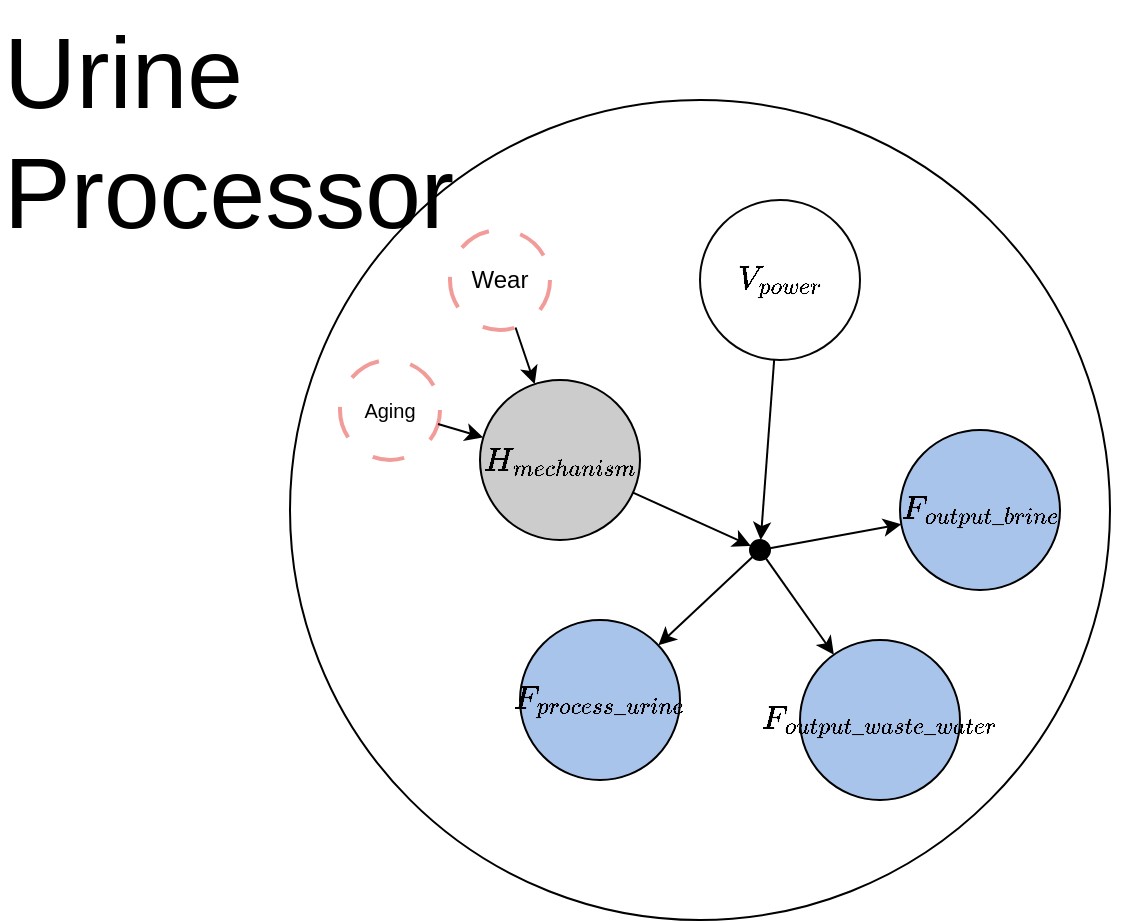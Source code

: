 <mxfile version="22.0.8" type="google">
  <diagram name="Page-1" id="rh3G6_-PAPEWU3ZlsqPR">
    <mxGraphModel grid="1" page="1" gridSize="10" guides="1" tooltips="1" connect="1" arrows="1" fold="1" pageScale="1" pageWidth="850" pageHeight="1100" math="1" shadow="0">
      <root>
        <mxCell id="0" />
        <mxCell id="1" parent="0" />
        <mxCell id="LNBtL-OUFiTYOPxDa9G3-7" value="" style="ellipse;whiteSpace=wrap;html=1;strokeColor=#000000;" vertex="1" parent="1">
          <mxGeometry x="3695" y="220" width="410" height="410" as="geometry" />
        </mxCell>
        <mxCell id="vTeC7MxBw6ICrQF9Bca6-48" value="Urine Processor" style="text;whiteSpace=wrap;html=1;fillColor=none;fontSize=50;" vertex="1" parent="1">
          <mxGeometry x="3550" y="170" width="270" height="40" as="geometry" />
        </mxCell>
        <mxCell id="LNBtL-OUFiTYOPxDa9G3-3" value="&lt;font style=&quot;font-size: 14px;&quot;&gt;$$F_{process\_urine}$$&lt;/font&gt;" style="ellipse;whiteSpace=wrap;html=1;aspect=fixed;fillColor=#A9C4EB;" vertex="1" parent="1">
          <mxGeometry x="3810" y="480" width="80" height="80" as="geometry" />
        </mxCell>
        <mxCell id="LNBtL-OUFiTYOPxDa9G3-6" value="&lt;font style=&quot;font-size: 10px;&quot;&gt;Aging&lt;/font&gt;" style="ellipse;whiteSpace=wrap;html=1;aspect=fixed;fillColor=#FFFFFF;strokeColor=#F19C99;strokeWidth=2;dashed=1;dashPattern=8 8;" vertex="1" parent="1">
          <mxGeometry x="3720" y="350" width="50" height="50" as="geometry" />
        </mxCell>
        <mxCell id="LNBtL-OUFiTYOPxDa9G3-8" value="&lt;font style=&quot;font-size: 14px;&quot;&gt;$$V_{power}$$&lt;/font&gt;" style="ellipse;whiteSpace=wrap;html=1;aspect=fixed;fillColor=#FFFFFF;strokeColor=#080505;strokeWidth=1;" vertex="1" parent="1">
          <mxGeometry x="3900" y="270" width="80" height="80" as="geometry" />
        </mxCell>
        <mxCell id="LNBtL-OUFiTYOPxDa9G3-11" value="&lt;font style=&quot;font-size: 14px;&quot;&gt;$$H_{mechanism}$$&lt;/font&gt;" style="ellipse;whiteSpace=wrap;html=1;aspect=fixed;fillColor=#CCCCCC;" vertex="1" parent="1">
          <mxGeometry x="3790" y="360" width="80" height="80" as="geometry" />
        </mxCell>
        <mxCell id="LNBtL-OUFiTYOPxDa9G3-13" value="&lt;font style=&quot;font-size: 14px;&quot;&gt;$$F_{output\_waste\_water}$$&lt;/font&gt;" style="ellipse;whiteSpace=wrap;html=1;aspect=fixed;fillColor=#A9C4EB;" vertex="1" parent="1">
          <mxGeometry x="3950" y="490" width="80" height="80" as="geometry" />
        </mxCell>
        <mxCell id="LNBtL-OUFiTYOPxDa9G3-19" value="" style="endArrow=classic;html=1;rounded=0;" edge="1" parent="1" source="LNBtL-OUFiTYOPxDa9G3-6" target="LNBtL-OUFiTYOPxDa9G3-11">
          <mxGeometry width="50" height="50" relative="1" as="geometry">
            <mxPoint x="3770" y="490" as="sourcePoint" />
            <mxPoint x="3820" y="440" as="targetPoint" />
          </mxGeometry>
        </mxCell>
        <mxCell id="LNBtL-OUFiTYOPxDa9G3-20" value="" style="ellipse;whiteSpace=wrap;html=1;aspect=fixed;fillColor=#000000;strokeColor=#000000;" vertex="1" parent="1">
          <mxGeometry x="3925" y="440" width="10" height="10" as="geometry" />
        </mxCell>
        <mxCell id="LNBtL-OUFiTYOPxDa9G3-22" value="" style="endArrow=classic;html=1;rounded=0;" edge="1" parent="1" source="LNBtL-OUFiTYOPxDa9G3-11" target="LNBtL-OUFiTYOPxDa9G3-20">
          <mxGeometry width="50" height="50" relative="1" as="geometry">
            <mxPoint x="3935" y="415.5" as="sourcePoint" />
            <mxPoint x="3980" y="434.5" as="targetPoint" />
          </mxGeometry>
        </mxCell>
        <mxCell id="LNBtL-OUFiTYOPxDa9G3-23" value="" style="endArrow=classic;html=1;rounded=0;" edge="1" parent="1" source="LNBtL-OUFiTYOPxDa9G3-8" target="LNBtL-OUFiTYOPxDa9G3-20">
          <mxGeometry width="50" height="50" relative="1" as="geometry">
            <mxPoint x="3950" y="400" as="sourcePoint" />
            <mxPoint x="3995" y="419" as="targetPoint" />
          </mxGeometry>
        </mxCell>
        <mxCell id="LNBtL-OUFiTYOPxDa9G3-27" value="" style="endArrow=classic;html=1;rounded=0;" edge="1" parent="1" source="LNBtL-OUFiTYOPxDa9G3-20" target="LNBtL-OUFiTYOPxDa9G3-13">
          <mxGeometry width="50" height="50" relative="1" as="geometry">
            <mxPoint x="3950" y="486" as="sourcePoint" />
            <mxPoint x="4001" y="500" as="targetPoint" />
          </mxGeometry>
        </mxCell>
        <mxCell id="LNBtL-OUFiTYOPxDa9G3-28" value="" style="endArrow=classic;html=1;rounded=0;" edge="1" parent="1" source="LNBtL-OUFiTYOPxDa9G3-20" target="LNBtL-OUFiTYOPxDa9G3-3">
          <mxGeometry width="50" height="50" relative="1" as="geometry">
            <mxPoint x="3909" y="450" as="sourcePoint" />
            <mxPoint x="3960" y="464" as="targetPoint" />
          </mxGeometry>
        </mxCell>
        <mxCell id="LNBtL-OUFiTYOPxDa9G3-29" value="Wear" style="ellipse;whiteSpace=wrap;html=1;aspect=fixed;fillColor=#FFFFFF;strokeColor=#F19C99;strokeWidth=2;dashed=1;dashPattern=8 8;" vertex="1" parent="1">
          <mxGeometry x="3775" y="285" width="50" height="50" as="geometry" />
        </mxCell>
        <mxCell id="LNBtL-OUFiTYOPxDa9G3-31" value="" style="endArrow=classic;html=1;rounded=0;" edge="1" parent="1" source="LNBtL-OUFiTYOPxDa9G3-29" target="LNBtL-OUFiTYOPxDa9G3-11">
          <mxGeometry width="50" height="50" relative="1" as="geometry">
            <mxPoint x="3778" y="395" as="sourcePoint" />
            <mxPoint x="3823" y="414" as="targetPoint" />
          </mxGeometry>
        </mxCell>
        <mxCell id="bvk7oWKipIs4VwYSE1qe-1" value="&lt;font style=&quot;font-size: 14px;&quot;&gt;$$F_{output\_brine}$$&lt;/font&gt;" style="ellipse;whiteSpace=wrap;html=1;aspect=fixed;fillColor=#A9C4EB;" vertex="1" parent="1">
          <mxGeometry x="4000" y="385" width="80" height="80" as="geometry" />
        </mxCell>
        <mxCell id="bvk7oWKipIs4VwYSE1qe-2" value="" style="endArrow=classic;html=1;rounded=0;" edge="1" parent="1" source="LNBtL-OUFiTYOPxDa9G3-20" target="bvk7oWKipIs4VwYSE1qe-1">
          <mxGeometry width="50" height="50" relative="1" as="geometry">
            <mxPoint x="3940" y="460" as="sourcePoint" />
            <mxPoint x="3910" y="533" as="targetPoint" />
          </mxGeometry>
        </mxCell>
      </root>
    </mxGraphModel>
  </diagram>
</mxfile>
